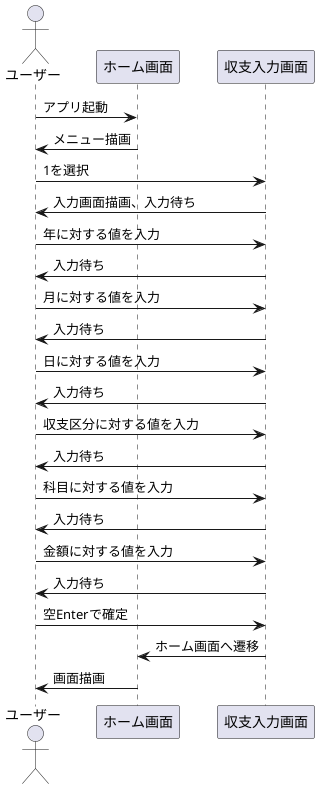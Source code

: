 @startuml 収支入力シーケンス

actor ユーザー as user
participant ホーム画面 as home
participant 収支入力画面 as input

user -> home: アプリ起動
home -> user: メニュー描画
user -> input: 1を選択
input -> user: 入力画面描画、入力待ち
user -> input: 年に対する値を入力
input -> user: 入力待ち
user -> input: 月に対する値を入力
input -> user: 入力待ち
user -> input: 日に対する値を入力
input -> user: 入力待ち
user -> input: 収支区分に対する値を入力
input -> user: 入力待ち
user -> input: 科目に対する値を入力
input -> user: 入力待ち
user -> input: 金額に対する値を入力
input -> user: 入力待ち
user -> input: 空Enterで確定
input -> home: ホーム画面へ遷移
home -> user: 画面描画

@enduml

